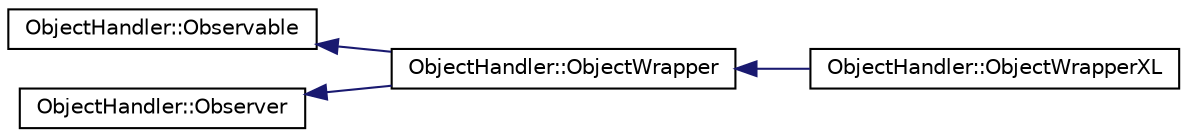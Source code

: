 digraph "Graphical Class Hierarchy"
{
  edge [fontname="Helvetica",fontsize="10",labelfontname="Helvetica",labelfontsize="10"];
  node [fontname="Helvetica",fontsize="10",shape=record];
  rankdir="LR";
  Node31 [label="ObjectHandler::Observable",height=0.2,width=0.4,color="black", fillcolor="white", style="filled",URL="$class_object_handler_1_1_observable.html",tooltip="Object that notifies its changes to a set of observers. "];
  Node31 -> Node1 [dir="back",color="midnightblue",fontsize="10",style="solid",fontname="Helvetica"];
  Node1 [label="ObjectHandler::ObjectWrapper",height=0.2,width=0.4,color="black", fillcolor="white", style="filled",URL="$class_object_handler_1_1_object_wrapper.html",tooltip="Container to ensure that Object references are updated. "];
  Node1 -> Node2 [dir="back",color="midnightblue",fontsize="10",style="solid",fontname="Helvetica"];
  Node2 [label="ObjectHandler::ObjectWrapperXL",height=0.2,width=0.4,color="black", fillcolor="white", style="filled",URL="$class_object_handler_1_1_object_wrapper_x_l.html",tooltip="Customization of the ObjectWrapper class for the Excel platform. "];
  Node0 [label="ObjectHandler::Observer",height=0.2,width=0.4,color="black", fillcolor="white", style="filled",URL="$class_object_handler_1_1_observer.html",tooltip="Object that gets notified when a given observable changes. "];
  Node0 -> Node1 [dir="back",color="midnightblue",fontsize="10",style="solid",fontname="Helvetica"];
}
